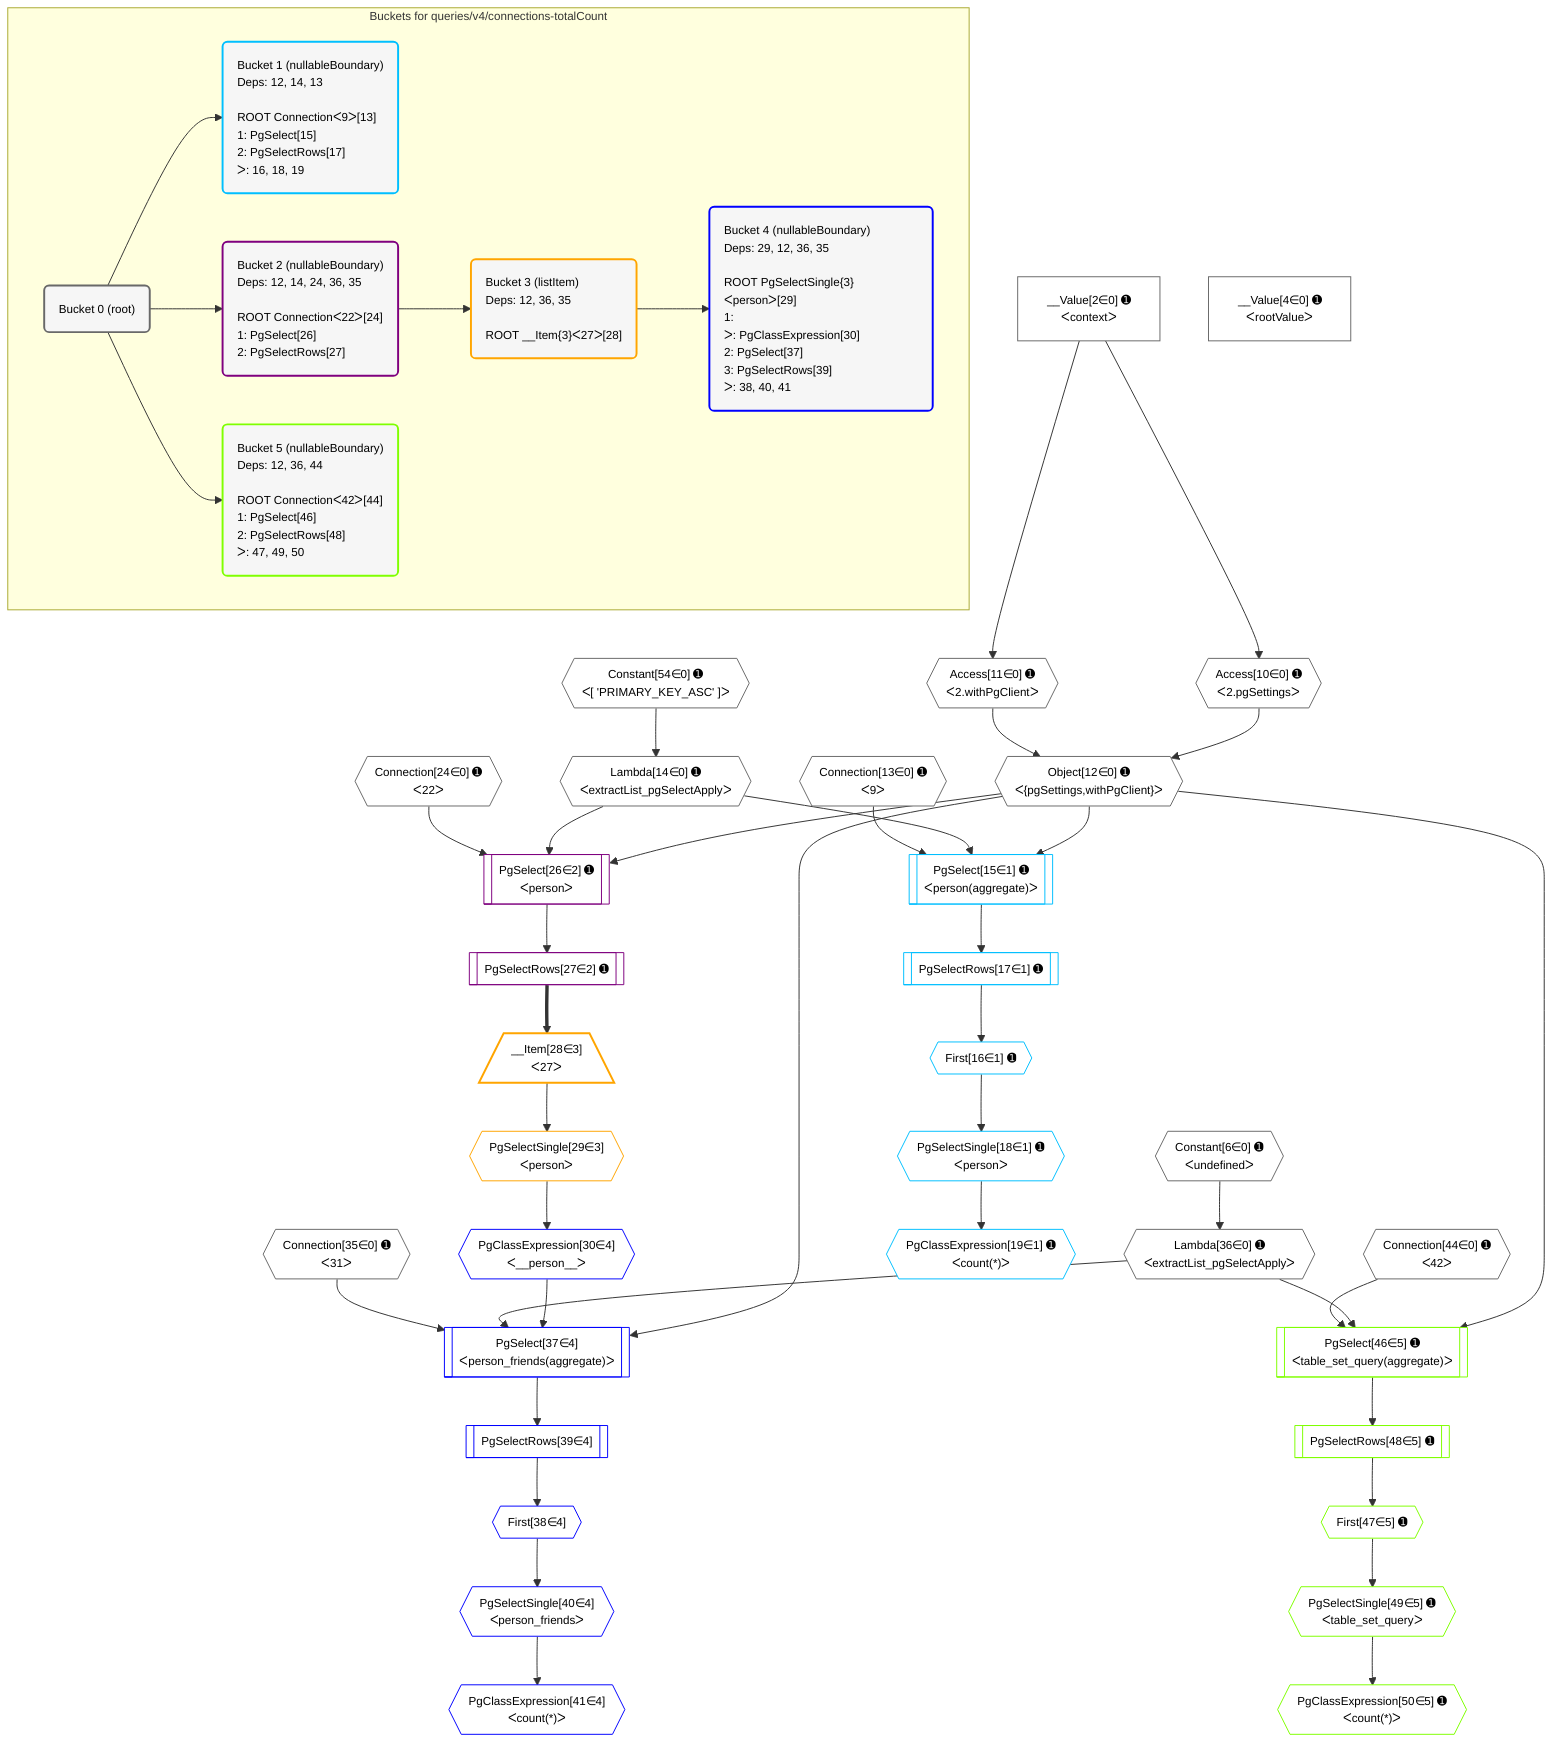 %%{init: {'themeVariables': { 'fontSize': '12px'}}}%%
graph TD
    classDef path fill:#eee,stroke:#000,color:#000
    classDef plan fill:#fff,stroke-width:1px,color:#000
    classDef itemplan fill:#fff,stroke-width:2px,color:#000
    classDef unbatchedplan fill:#dff,stroke-width:1px,color:#000
    classDef sideeffectplan fill:#fcc,stroke-width:2px,color:#000
    classDef bucket fill:#f6f6f6,color:#000,stroke-width:2px,text-align:left


    %% plan dependencies
    Object12{{"Object[12∈0] ➊<br />ᐸ{pgSettings,withPgClient}ᐳ"}}:::plan
    Access10{{"Access[10∈0] ➊<br />ᐸ2.pgSettingsᐳ"}}:::plan
    Access11{{"Access[11∈0] ➊<br />ᐸ2.withPgClientᐳ"}}:::plan
    Access10 & Access11 --> Object12
    __Value2["__Value[2∈0] ➊<br />ᐸcontextᐳ"]:::plan
    __Value2 --> Access10
    __Value2 --> Access11
    Lambda14{{"Lambda[14∈0] ➊<br />ᐸextractList_pgSelectApplyᐳ"}}:::plan
    Constant54{{"Constant[54∈0] ➊<br />ᐸ[ 'PRIMARY_KEY_ASC' ]ᐳ"}}:::plan
    Constant54 --> Lambda14
    Lambda36{{"Lambda[36∈0] ➊<br />ᐸextractList_pgSelectApplyᐳ"}}:::plan
    Constant6{{"Constant[6∈0] ➊<br />ᐸundefinedᐳ"}}:::plan
    Constant6 --> Lambda36
    __Value4["__Value[4∈0] ➊<br />ᐸrootValueᐳ"]:::plan
    Connection13{{"Connection[13∈0] ➊<br />ᐸ9ᐳ"}}:::plan
    Connection24{{"Connection[24∈0] ➊<br />ᐸ22ᐳ"}}:::plan
    Connection35{{"Connection[35∈0] ➊<br />ᐸ31ᐳ"}}:::plan
    Connection44{{"Connection[44∈0] ➊<br />ᐸ42ᐳ"}}:::plan
    PgSelect15[["PgSelect[15∈1] ➊<br />ᐸperson(aggregate)ᐳ"]]:::plan
    Object12 & Lambda14 & Connection13 --> PgSelect15
    First16{{"First[16∈1] ➊"}}:::plan
    PgSelectRows17[["PgSelectRows[17∈1] ➊"]]:::plan
    PgSelectRows17 --> First16
    PgSelect15 --> PgSelectRows17
    PgSelectSingle18{{"PgSelectSingle[18∈1] ➊<br />ᐸpersonᐳ"}}:::plan
    First16 --> PgSelectSingle18
    PgClassExpression19{{"PgClassExpression[19∈1] ➊<br />ᐸcount(*)ᐳ"}}:::plan
    PgSelectSingle18 --> PgClassExpression19
    PgSelect26[["PgSelect[26∈2] ➊<br />ᐸpersonᐳ"]]:::plan
    Object12 & Lambda14 & Connection24 --> PgSelect26
    PgSelectRows27[["PgSelectRows[27∈2] ➊"]]:::plan
    PgSelect26 --> PgSelectRows27
    __Item28[/"__Item[28∈3]<br />ᐸ27ᐳ"\]:::itemplan
    PgSelectRows27 ==> __Item28
    PgSelectSingle29{{"PgSelectSingle[29∈3]<br />ᐸpersonᐳ"}}:::plan
    __Item28 --> PgSelectSingle29
    PgSelect37[["PgSelect[37∈4]<br />ᐸperson_friends(aggregate)ᐳ"]]:::plan
    PgClassExpression30{{"PgClassExpression[30∈4]<br />ᐸ__person__ᐳ"}}:::plan
    Object12 & PgClassExpression30 & Lambda36 & Connection35 --> PgSelect37
    PgSelectSingle29 --> PgClassExpression30
    First38{{"First[38∈4]"}}:::plan
    PgSelectRows39[["PgSelectRows[39∈4]"]]:::plan
    PgSelectRows39 --> First38
    PgSelect37 --> PgSelectRows39
    PgSelectSingle40{{"PgSelectSingle[40∈4]<br />ᐸperson_friendsᐳ"}}:::plan
    First38 --> PgSelectSingle40
    PgClassExpression41{{"PgClassExpression[41∈4]<br />ᐸcount(*)ᐳ"}}:::plan
    PgSelectSingle40 --> PgClassExpression41
    PgSelect46[["PgSelect[46∈5] ➊<br />ᐸtable_set_query(aggregate)ᐳ"]]:::plan
    Object12 & Lambda36 & Connection44 --> PgSelect46
    First47{{"First[47∈5] ➊"}}:::plan
    PgSelectRows48[["PgSelectRows[48∈5] ➊"]]:::plan
    PgSelectRows48 --> First47
    PgSelect46 --> PgSelectRows48
    PgSelectSingle49{{"PgSelectSingle[49∈5] ➊<br />ᐸtable_set_queryᐳ"}}:::plan
    First47 --> PgSelectSingle49
    PgClassExpression50{{"PgClassExpression[50∈5] ➊<br />ᐸcount(*)ᐳ"}}:::plan
    PgSelectSingle49 --> PgClassExpression50

    %% define steps

    subgraph "Buckets for queries/v4/connections-totalCount"
    Bucket0("Bucket 0 (root)"):::bucket
    classDef bucket0 stroke:#696969
    class Bucket0,__Value2,__Value4,Constant6,Access10,Access11,Object12,Connection13,Lambda14,Connection24,Connection35,Lambda36,Connection44,Constant54 bucket0
    Bucket1("Bucket 1 (nullableBoundary)<br />Deps: 12, 14, 13<br /><br />ROOT Connectionᐸ9ᐳ[13]<br />1: PgSelect[15]<br />2: PgSelectRows[17]<br />ᐳ: 16, 18, 19"):::bucket
    classDef bucket1 stroke:#00bfff
    class Bucket1,PgSelect15,First16,PgSelectRows17,PgSelectSingle18,PgClassExpression19 bucket1
    Bucket2("Bucket 2 (nullableBoundary)<br />Deps: 12, 14, 24, 36, 35<br /><br />ROOT Connectionᐸ22ᐳ[24]<br />1: PgSelect[26]<br />2: PgSelectRows[27]"):::bucket
    classDef bucket2 stroke:#7f007f
    class Bucket2,PgSelect26,PgSelectRows27 bucket2
    Bucket3("Bucket 3 (listItem)<br />Deps: 12, 36, 35<br /><br />ROOT __Item{3}ᐸ27ᐳ[28]"):::bucket
    classDef bucket3 stroke:#ffa500
    class Bucket3,__Item28,PgSelectSingle29 bucket3
    Bucket4("Bucket 4 (nullableBoundary)<br />Deps: 29, 12, 36, 35<br /><br />ROOT PgSelectSingle{3}ᐸpersonᐳ[29]<br />1: <br />ᐳ: PgClassExpression[30]<br />2: PgSelect[37]<br />3: PgSelectRows[39]<br />ᐳ: 38, 40, 41"):::bucket
    classDef bucket4 stroke:#0000ff
    class Bucket4,PgClassExpression30,PgSelect37,First38,PgSelectRows39,PgSelectSingle40,PgClassExpression41 bucket4
    Bucket5("Bucket 5 (nullableBoundary)<br />Deps: 12, 36, 44<br /><br />ROOT Connectionᐸ42ᐳ[44]<br />1: PgSelect[46]<br />2: PgSelectRows[48]<br />ᐳ: 47, 49, 50"):::bucket
    classDef bucket5 stroke:#7fff00
    class Bucket5,PgSelect46,First47,PgSelectRows48,PgSelectSingle49,PgClassExpression50 bucket5
    Bucket0 --> Bucket1 & Bucket2 & Bucket5
    Bucket2 --> Bucket3
    Bucket3 --> Bucket4
    end
